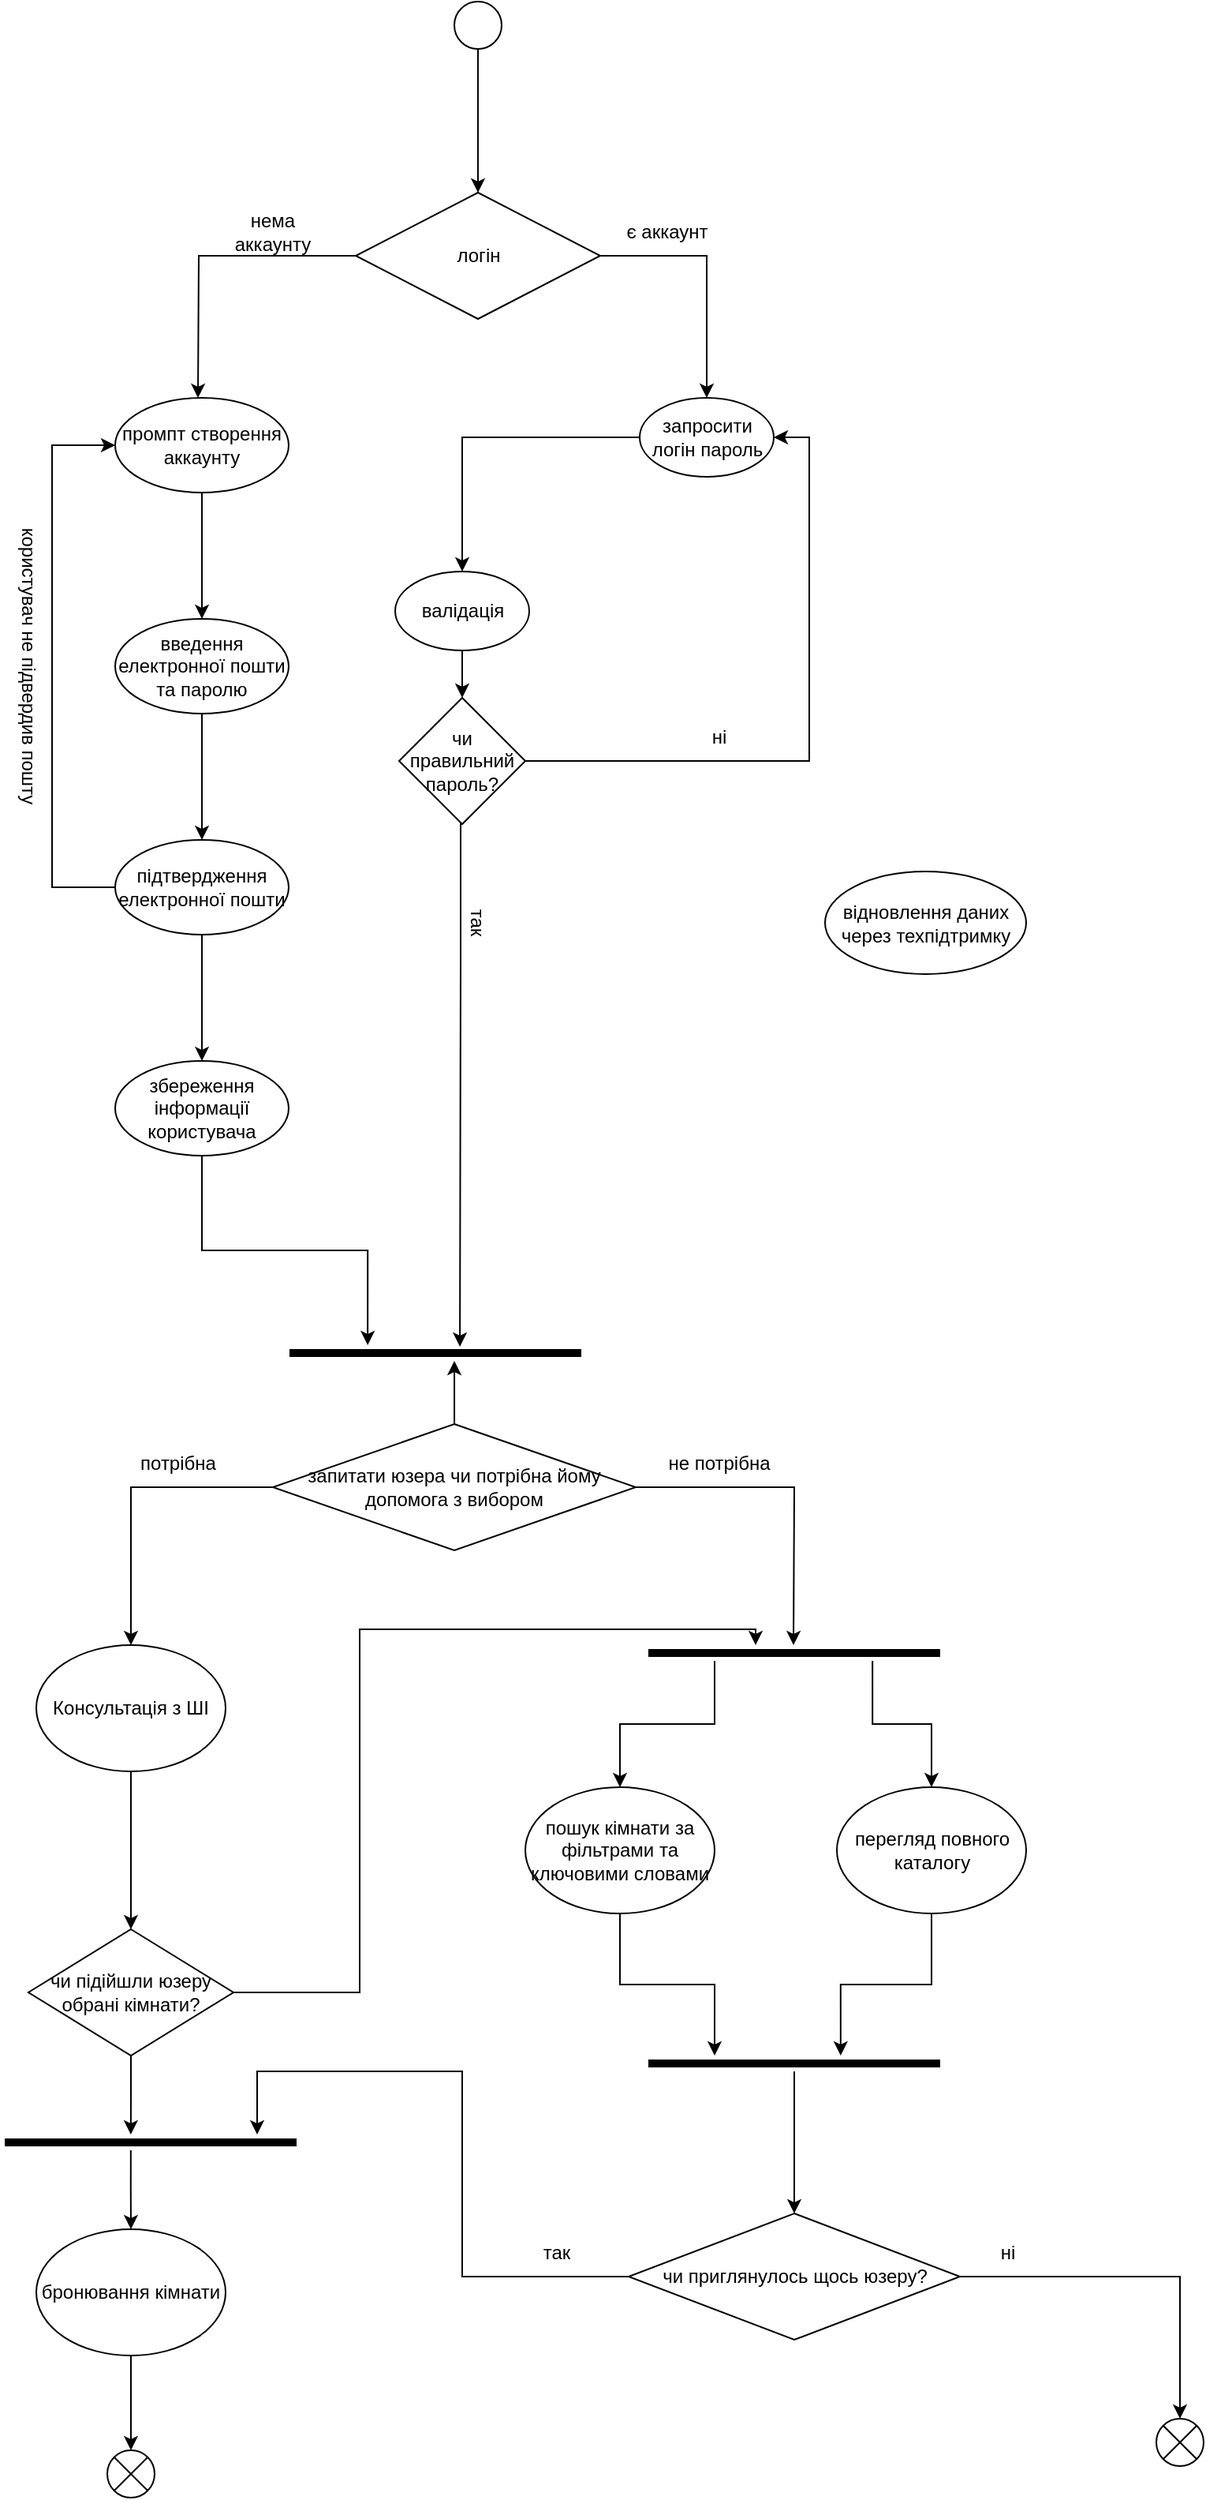 <mxfile version="24.2.3" type="github">
  <diagram name="Page-1" id="9YniTifWULeJlWc_xpeG">
    <mxGraphModel dx="819" dy="1551" grid="1" gridSize="10" guides="1" tooltips="1" connect="1" arrows="1" fold="1" page="1" pageScale="1" pageWidth="850" pageHeight="1100" math="0" shadow="0">
      <root>
        <mxCell id="0" />
        <mxCell id="1" parent="0" />
        <mxCell id="pZVimZKpDkj4bbfCRo-m-1" value="" style="ellipse;" vertex="1" parent="1">
          <mxGeometry x="445" y="-301" width="30" height="30" as="geometry" />
        </mxCell>
        <mxCell id="pZVimZKpDkj4bbfCRo-m-15" value="" style="line;strokeWidth=5;rotatable=0;dashed=0;labelPosition=right;align=left;verticalAlign=middle;spacingTop=0;spacingLeft=6;points=[];portConstraint=eastwest;" vertex="1" parent="1">
          <mxGeometry x="340.5" y="550" width="185" height="10" as="geometry" />
        </mxCell>
        <mxCell id="pZVimZKpDkj4bbfCRo-m-67" value="" style="edgeStyle=orthogonalEdgeStyle;rounded=0;orthogonalLoop=1;jettySize=auto;html=1;" edge="1" parent="1" source="pZVimZKpDkj4bbfCRo-m-41" target="pZVimZKpDkj4bbfCRo-m-66">
          <mxGeometry relative="1" as="geometry" />
        </mxCell>
        <mxCell id="pZVimZKpDkj4bbfCRo-m-41" value="запросити логін пароль" style="ellipse;whiteSpace=wrap;html=1;" vertex="1" parent="1">
          <mxGeometry x="562.5" y="-50" width="85" height="50" as="geometry" />
        </mxCell>
        <mxCell id="pZVimZKpDkj4bbfCRo-m-44" value="відновлення даних через техпідтримку" style="ellipse;whiteSpace=wrap;html=1;" vertex="1" parent="1">
          <mxGeometry x="680" y="250" width="127.5" height="65" as="geometry" />
        </mxCell>
        <mxCell id="pZVimZKpDkj4bbfCRo-m-51" style="edgeStyle=orthogonalEdgeStyle;rounded=0;orthogonalLoop=1;jettySize=auto;html=1;entryX=0.5;entryY=0.1;entryDx=0;entryDy=0;entryPerimeter=0;" edge="1" parent="1" source="pZVimZKpDkj4bbfCRo-m-1">
          <mxGeometry relative="1" as="geometry">
            <mxPoint x="460" y="-180" as="targetPoint" />
          </mxGeometry>
        </mxCell>
        <mxCell id="pZVimZKpDkj4bbfCRo-m-63" style="edgeStyle=orthogonalEdgeStyle;rounded=0;orthogonalLoop=1;jettySize=auto;html=1;entryX=0.5;entryY=0;entryDx=0;entryDy=0;" edge="1" parent="1" source="pZVimZKpDkj4bbfCRo-m-62">
          <mxGeometry relative="1" as="geometry">
            <mxPoint x="282.5" y="-50" as="targetPoint" />
          </mxGeometry>
        </mxCell>
        <mxCell id="pZVimZKpDkj4bbfCRo-m-64" style="edgeStyle=orthogonalEdgeStyle;rounded=0;orthogonalLoop=1;jettySize=auto;html=1;entryX=0.5;entryY=0;entryDx=0;entryDy=0;" edge="1" parent="1" source="pZVimZKpDkj4bbfCRo-m-62" target="pZVimZKpDkj4bbfCRo-m-41">
          <mxGeometry relative="1" as="geometry" />
        </mxCell>
        <mxCell id="pZVimZKpDkj4bbfCRo-m-62" value="логін" style="rhombus;whiteSpace=wrap;html=1;" vertex="1" parent="1">
          <mxGeometry x="382.5" y="-180" width="155" height="80" as="geometry" />
        </mxCell>
        <mxCell id="pZVimZKpDkj4bbfCRo-m-69" value="" style="edgeStyle=orthogonalEdgeStyle;rounded=0;orthogonalLoop=1;jettySize=auto;html=1;" edge="1" parent="1" source="pZVimZKpDkj4bbfCRo-m-66" target="pZVimZKpDkj4bbfCRo-m-68">
          <mxGeometry relative="1" as="geometry" />
        </mxCell>
        <mxCell id="pZVimZKpDkj4bbfCRo-m-66" value="валідація" style="ellipse;whiteSpace=wrap;html=1;" vertex="1" parent="1">
          <mxGeometry x="407.5" y="60" width="85" height="50" as="geometry" />
        </mxCell>
        <mxCell id="pZVimZKpDkj4bbfCRo-m-71" style="edgeStyle=orthogonalEdgeStyle;rounded=0;orthogonalLoop=1;jettySize=auto;html=1;entryX=1;entryY=0.5;entryDx=0;entryDy=0;" edge="1" parent="1" source="pZVimZKpDkj4bbfCRo-m-68" target="pZVimZKpDkj4bbfCRo-m-41">
          <mxGeometry relative="1" as="geometry">
            <mxPoint x="750" y="-20" as="targetPoint" />
            <Array as="points">
              <mxPoint x="670" y="180" />
              <mxPoint x="670" y="-25" />
            </Array>
          </mxGeometry>
        </mxCell>
        <mxCell id="pZVimZKpDkj4bbfCRo-m-68" value="чи правильний пароль?" style="rhombus;whiteSpace=wrap;html=1;" vertex="1" parent="1">
          <mxGeometry x="410" y="140" width="80" height="80" as="geometry" />
        </mxCell>
        <mxCell id="pZVimZKpDkj4bbfCRo-m-70" style="edgeStyle=orthogonalEdgeStyle;rounded=0;orthogonalLoop=1;jettySize=auto;html=1;entryX=0.584;entryY=0.1;entryDx=0;entryDy=0;entryPerimeter=0;" edge="1" parent="1" source="pZVimZKpDkj4bbfCRo-m-68" target="pZVimZKpDkj4bbfCRo-m-15">
          <mxGeometry relative="1" as="geometry">
            <Array as="points">
              <mxPoint x="449" y="310" />
              <mxPoint x="449" y="310" />
            </Array>
          </mxGeometry>
        </mxCell>
        <mxCell id="pZVimZKpDkj4bbfCRo-m-72" value="ні" style="text;html=1;align=center;verticalAlign=middle;whiteSpace=wrap;rounded=0;" vertex="1" parent="1">
          <mxGeometry x="582.5" y="150" width="60" height="30" as="geometry" />
        </mxCell>
        <mxCell id="pZVimZKpDkj4bbfCRo-m-73" value="так" style="text;html=1;align=center;verticalAlign=middle;whiteSpace=wrap;rounded=0;rotation=90;" vertex="1" parent="1">
          <mxGeometry x="430" y="267.5" width="60" height="30" as="geometry" />
        </mxCell>
        <mxCell id="pZVimZKpDkj4bbfCRo-m-74" value="є аккаунт" style="text;html=1;align=center;verticalAlign=middle;whiteSpace=wrap;rounded=0;" vertex="1" parent="1">
          <mxGeometry x="550" y="-170" width="60" height="30" as="geometry" />
        </mxCell>
        <mxCell id="pZVimZKpDkj4bbfCRo-m-75" value="нема аккаунту" style="text;html=1;align=center;verticalAlign=middle;whiteSpace=wrap;rounded=0;" vertex="1" parent="1">
          <mxGeometry x="300" y="-170" width="60" height="30" as="geometry" />
        </mxCell>
        <mxCell id="pZVimZKpDkj4bbfCRo-m-78" value="" style="edgeStyle=orthogonalEdgeStyle;rounded=0;orthogonalLoop=1;jettySize=auto;html=1;" edge="1" parent="1" source="pZVimZKpDkj4bbfCRo-m-76" target="pZVimZKpDkj4bbfCRo-m-77">
          <mxGeometry relative="1" as="geometry" />
        </mxCell>
        <mxCell id="pZVimZKpDkj4bbfCRo-m-76" value="промпт створення аккаунту" style="ellipse;whiteSpace=wrap;html=1;" vertex="1" parent="1">
          <mxGeometry x="230" y="-50" width="110" height="60" as="geometry" />
        </mxCell>
        <mxCell id="pZVimZKpDkj4bbfCRo-m-80" value="" style="edgeStyle=orthogonalEdgeStyle;rounded=0;orthogonalLoop=1;jettySize=auto;html=1;" edge="1" parent="1" source="pZVimZKpDkj4bbfCRo-m-77" target="pZVimZKpDkj4bbfCRo-m-79">
          <mxGeometry relative="1" as="geometry" />
        </mxCell>
        <mxCell id="pZVimZKpDkj4bbfCRo-m-77" value="введення електронної пошти та паролю" style="ellipse;whiteSpace=wrap;html=1;" vertex="1" parent="1">
          <mxGeometry x="230" y="90" width="110" height="60" as="geometry" />
        </mxCell>
        <mxCell id="pZVimZKpDkj4bbfCRo-m-82" style="edgeStyle=orthogonalEdgeStyle;rounded=0;orthogonalLoop=1;jettySize=auto;html=1;entryX=0;entryY=0.5;entryDx=0;entryDy=0;" edge="1" parent="1" source="pZVimZKpDkj4bbfCRo-m-79" target="pZVimZKpDkj4bbfCRo-m-76">
          <mxGeometry relative="1" as="geometry">
            <Array as="points">
              <mxPoint x="190" y="260" />
              <mxPoint x="190" y="-20" />
            </Array>
          </mxGeometry>
        </mxCell>
        <mxCell id="pZVimZKpDkj4bbfCRo-m-90" value="" style="edgeStyle=orthogonalEdgeStyle;rounded=0;orthogonalLoop=1;jettySize=auto;html=1;" edge="1" parent="1" source="pZVimZKpDkj4bbfCRo-m-79" target="pZVimZKpDkj4bbfCRo-m-89">
          <mxGeometry relative="1" as="geometry" />
        </mxCell>
        <mxCell id="pZVimZKpDkj4bbfCRo-m-79" value="підтвердження електронної пошти" style="ellipse;whiteSpace=wrap;html=1;" vertex="1" parent="1">
          <mxGeometry x="230" y="230" width="110" height="60" as="geometry" />
        </mxCell>
        <mxCell id="pZVimZKpDkj4bbfCRo-m-83" value="користувач не підвердив пошту" style="text;html=1;align=center;verticalAlign=middle;whiteSpace=wrap;rounded=0;rotation=90;" vertex="1" parent="1">
          <mxGeometry x="80" y="105" width="190" height="30" as="geometry" />
        </mxCell>
        <mxCell id="pZVimZKpDkj4bbfCRo-m-89" value="збереження інформації користувача" style="ellipse;whiteSpace=wrap;html=1;" vertex="1" parent="1">
          <mxGeometry x="230" y="370" width="110" height="60" as="geometry" />
        </mxCell>
        <mxCell id="pZVimZKpDkj4bbfCRo-m-91" style="edgeStyle=orthogonalEdgeStyle;rounded=0;orthogonalLoop=1;jettySize=auto;html=1;entryX=0.268;entryY=0;entryDx=0;entryDy=0;entryPerimeter=0;" edge="1" parent="1" source="pZVimZKpDkj4bbfCRo-m-89" target="pZVimZKpDkj4bbfCRo-m-15">
          <mxGeometry relative="1" as="geometry" />
        </mxCell>
        <mxCell id="pZVimZKpDkj4bbfCRo-m-96" style="edgeStyle=orthogonalEdgeStyle;rounded=0;orthogonalLoop=1;jettySize=auto;html=1;entryX=0.5;entryY=0;entryDx=0;entryDy=0;" edge="1" parent="1" source="pZVimZKpDkj4bbfCRo-m-93">
          <mxGeometry relative="1" as="geometry">
            <mxPoint x="660" y="740" as="targetPoint" />
          </mxGeometry>
        </mxCell>
        <mxCell id="pZVimZKpDkj4bbfCRo-m-99" style="edgeStyle=orthogonalEdgeStyle;rounded=0;orthogonalLoop=1;jettySize=auto;html=1;entryX=0.5;entryY=0;entryDx=0;entryDy=0;" edge="1" parent="1" source="pZVimZKpDkj4bbfCRo-m-93" target="pZVimZKpDkj4bbfCRo-m-98">
          <mxGeometry relative="1" as="geometry" />
        </mxCell>
        <mxCell id="pZVimZKpDkj4bbfCRo-m-93" value="запитати юзера чи потрібна йому допомога з вибором " style="rhombus;whiteSpace=wrap;html=1;" vertex="1" parent="1">
          <mxGeometry x="330" y="600" width="230" height="80" as="geometry" />
        </mxCell>
        <mxCell id="pZVimZKpDkj4bbfCRo-m-94" style="edgeStyle=orthogonalEdgeStyle;rounded=0;orthogonalLoop=1;jettySize=auto;html=1;entryX=0.565;entryY=1;entryDx=0;entryDy=0;entryPerimeter=0;" edge="1" parent="1" source="pZVimZKpDkj4bbfCRo-m-93" target="pZVimZKpDkj4bbfCRo-m-15">
          <mxGeometry relative="1" as="geometry" />
        </mxCell>
        <mxCell id="pZVimZKpDkj4bbfCRo-m-107" style="edgeStyle=orthogonalEdgeStyle;rounded=0;orthogonalLoop=1;jettySize=auto;html=1;" edge="1" parent="1" source="pZVimZKpDkj4bbfCRo-m-98">
          <mxGeometry relative="1" as="geometry">
            <mxPoint x="240" y="920" as="targetPoint" />
          </mxGeometry>
        </mxCell>
        <mxCell id="pZVimZKpDkj4bbfCRo-m-98" value="Консультація з ШІ" style="ellipse;whiteSpace=wrap;html=1;" vertex="1" parent="1">
          <mxGeometry x="180" y="740" width="120" height="80" as="geometry" />
        </mxCell>
        <mxCell id="pZVimZKpDkj4bbfCRo-m-100" value="потрібна" style="text;html=1;align=center;verticalAlign=middle;whiteSpace=wrap;rounded=0;" vertex="1" parent="1">
          <mxGeometry x="240" y="610" width="60" height="30" as="geometry" />
        </mxCell>
        <mxCell id="pZVimZKpDkj4bbfCRo-m-101" value="не потрібна" style="text;html=1;align=center;verticalAlign=middle;whiteSpace=wrap;rounded=0;" vertex="1" parent="1">
          <mxGeometry x="573" y="610" width="80" height="30" as="geometry" />
        </mxCell>
        <mxCell id="pZVimZKpDkj4bbfCRo-m-102" value="" style="line;strokeWidth=5;rotatable=0;dashed=0;labelPosition=right;align=left;verticalAlign=middle;spacingTop=0;spacingLeft=6;points=[];portConstraint=eastwest;" vertex="1" parent="1">
          <mxGeometry x="568" y="740" width="185" height="10" as="geometry" />
        </mxCell>
        <mxCell id="pZVimZKpDkj4bbfCRo-m-103" value="пошук кімнати за фільтрами та ключовими словами" style="ellipse;whiteSpace=wrap;html=1;" vertex="1" parent="1">
          <mxGeometry x="490" y="830" width="120" height="80" as="geometry" />
        </mxCell>
        <mxCell id="pZVimZKpDkj4bbfCRo-m-104" value="перегляд повного каталогу" style="ellipse;whiteSpace=wrap;html=1;" vertex="1" parent="1">
          <mxGeometry x="687.5" y="830" width="120" height="80" as="geometry" />
        </mxCell>
        <mxCell id="pZVimZKpDkj4bbfCRo-m-105" style="edgeStyle=orthogonalEdgeStyle;rounded=0;orthogonalLoop=1;jettySize=auto;html=1;exitX=0.768;exitY=1;exitDx=0;exitDy=0;exitPerimeter=0;" edge="1" parent="1" source="pZVimZKpDkj4bbfCRo-m-102" target="pZVimZKpDkj4bbfCRo-m-104">
          <mxGeometry relative="1" as="geometry" />
        </mxCell>
        <mxCell id="pZVimZKpDkj4bbfCRo-m-106" style="edgeStyle=orthogonalEdgeStyle;rounded=0;orthogonalLoop=1;jettySize=auto;html=1;exitX=0.227;exitY=1;exitDx=0;exitDy=0;exitPerimeter=0;" edge="1" parent="1" source="pZVimZKpDkj4bbfCRo-m-102" target="pZVimZKpDkj4bbfCRo-m-103">
          <mxGeometry relative="1" as="geometry" />
        </mxCell>
        <mxCell id="pZVimZKpDkj4bbfCRo-m-129" style="edgeStyle=orthogonalEdgeStyle;rounded=0;orthogonalLoop=1;jettySize=auto;html=1;" edge="1" parent="1">
          <mxGeometry relative="1" as="geometry">
            <mxPoint x="636" y="740" as="targetPoint" />
            <mxPoint x="280" y="960" as="sourcePoint" />
            <Array as="points">
              <mxPoint x="385" y="960" />
              <mxPoint x="385" y="730" />
              <mxPoint x="636" y="730" />
            </Array>
          </mxGeometry>
        </mxCell>
        <mxCell id="pZVimZKpDkj4bbfCRo-m-108" value="чи підійшли юзеру обрані кімнати?" style="rhombus;whiteSpace=wrap;html=1;" vertex="1" parent="1">
          <mxGeometry x="175" y="920" width="130" height="80" as="geometry" />
        </mxCell>
        <mxCell id="pZVimZKpDkj4bbfCRo-m-113" style="edgeStyle=orthogonalEdgeStyle;rounded=0;orthogonalLoop=1;jettySize=auto;html=1;" edge="1" parent="1" source="pZVimZKpDkj4bbfCRo-m-112">
          <mxGeometry relative="1" as="geometry">
            <mxPoint x="240" y="1250" as="targetPoint" />
          </mxGeometry>
        </mxCell>
        <mxCell id="pZVimZKpDkj4bbfCRo-m-112" value="бронювання кімнати" style="ellipse;whiteSpace=wrap;html=1;" vertex="1" parent="1">
          <mxGeometry x="180" y="1110" width="120" height="80" as="geometry" />
        </mxCell>
        <mxCell id="pZVimZKpDkj4bbfCRo-m-114" value="" style="shape=sumEllipse;perimeter=ellipsePerimeter;html=1;backgroundOutline=1;" vertex="1" parent="1">
          <mxGeometry x="225" y="1250" width="30" height="30" as="geometry" />
        </mxCell>
        <mxCell id="pZVimZKpDkj4bbfCRo-m-115" value="" style="line;strokeWidth=5;rotatable=0;dashed=0;labelPosition=right;align=left;verticalAlign=middle;spacingTop=0;spacingLeft=6;points=[];portConstraint=eastwest;" vertex="1" parent="1">
          <mxGeometry x="568" y="1000" width="185" height="10" as="geometry" />
        </mxCell>
        <mxCell id="pZVimZKpDkj4bbfCRo-m-116" style="edgeStyle=orthogonalEdgeStyle;rounded=0;orthogonalLoop=1;jettySize=auto;html=1;entryX=0.227;entryY=0;entryDx=0;entryDy=0;entryPerimeter=0;" edge="1" parent="1" source="pZVimZKpDkj4bbfCRo-m-103" target="pZVimZKpDkj4bbfCRo-m-115">
          <mxGeometry relative="1" as="geometry" />
        </mxCell>
        <mxCell id="pZVimZKpDkj4bbfCRo-m-117" style="edgeStyle=orthogonalEdgeStyle;rounded=0;orthogonalLoop=1;jettySize=auto;html=1;entryX=0.659;entryY=0;entryDx=0;entryDy=0;entryPerimeter=0;" edge="1" parent="1" source="pZVimZKpDkj4bbfCRo-m-104" target="pZVimZKpDkj4bbfCRo-m-115">
          <mxGeometry relative="1" as="geometry" />
        </mxCell>
        <mxCell id="pZVimZKpDkj4bbfCRo-m-123" style="edgeStyle=orthogonalEdgeStyle;rounded=0;orthogonalLoop=1;jettySize=auto;html=1;entryX=0.5;entryY=0;entryDx=0;entryDy=0;" edge="1" parent="1" source="pZVimZKpDkj4bbfCRo-m-119" target="pZVimZKpDkj4bbfCRo-m-122">
          <mxGeometry relative="1" as="geometry" />
        </mxCell>
        <mxCell id="pZVimZKpDkj4bbfCRo-m-124" style="edgeStyle=orthogonalEdgeStyle;rounded=0;orthogonalLoop=1;jettySize=auto;html=1;exitX=0;exitY=0.5;exitDx=0;exitDy=0;" edge="1" parent="1" source="pZVimZKpDkj4bbfCRo-m-119" target="pZVimZKpDkj4bbfCRo-m-130">
          <mxGeometry relative="1" as="geometry">
            <mxPoint x="740.575" y="1054.739" as="sourcePoint" />
            <mxPoint x="345" y="1054.71" as="targetPoint" />
            <Array as="points">
              <mxPoint x="450" y="1140" />
              <mxPoint x="450" y="1010" />
              <mxPoint x="320" y="1010" />
            </Array>
          </mxGeometry>
        </mxCell>
        <mxCell id="pZVimZKpDkj4bbfCRo-m-119" value="чи приглянулось щось юзеру?" style="rhombus;whiteSpace=wrap;html=1;" vertex="1" parent="1">
          <mxGeometry x="555.5" y="1100" width="210" height="80" as="geometry" />
        </mxCell>
        <mxCell id="pZVimZKpDkj4bbfCRo-m-120" style="edgeStyle=orthogonalEdgeStyle;rounded=0;orthogonalLoop=1;jettySize=auto;html=1;exitX=0.5;exitY=1;exitDx=0;exitDy=0;exitPerimeter=0;" edge="1" parent="1" source="pZVimZKpDkj4bbfCRo-m-115" target="pZVimZKpDkj4bbfCRo-m-119">
          <mxGeometry relative="1" as="geometry" />
        </mxCell>
        <mxCell id="pZVimZKpDkj4bbfCRo-m-122" value="" style="shape=sumEllipse;perimeter=ellipsePerimeter;html=1;backgroundOutline=1;" vertex="1" parent="1">
          <mxGeometry x="890" y="1230" width="30" height="30" as="geometry" />
        </mxCell>
        <mxCell id="pZVimZKpDkj4bbfCRo-m-127" value="ні" style="text;html=1;align=center;verticalAlign=middle;whiteSpace=wrap;rounded=0;" vertex="1" parent="1">
          <mxGeometry x="765.5" y="1110" width="60" height="30" as="geometry" />
        </mxCell>
        <mxCell id="pZVimZKpDkj4bbfCRo-m-128" value="так" style="text;html=1;align=center;verticalAlign=middle;whiteSpace=wrap;rounded=0;" vertex="1" parent="1">
          <mxGeometry x="480" y="1110" width="60" height="30" as="geometry" />
        </mxCell>
        <mxCell id="pZVimZKpDkj4bbfCRo-m-130" value="" style="line;strokeWidth=5;rotatable=0;dashed=0;labelPosition=right;align=left;verticalAlign=middle;spacingTop=0;spacingLeft=6;points=[];portConstraint=eastwest;" vertex="1" parent="1">
          <mxGeometry x="160" y="1050" width="185" height="10" as="geometry" />
        </mxCell>
        <mxCell id="pZVimZKpDkj4bbfCRo-m-131" style="edgeStyle=orthogonalEdgeStyle;rounded=0;orthogonalLoop=1;jettySize=auto;html=1;entryX=0.432;entryY=0;entryDx=0;entryDy=0;entryPerimeter=0;" edge="1" parent="1" source="pZVimZKpDkj4bbfCRo-m-108" target="pZVimZKpDkj4bbfCRo-m-130">
          <mxGeometry relative="1" as="geometry" />
        </mxCell>
        <mxCell id="pZVimZKpDkj4bbfCRo-m-133" style="edgeStyle=orthogonalEdgeStyle;rounded=0;orthogonalLoop=1;jettySize=auto;html=1;exitX=0.432;exitY=1;exitDx=0;exitDy=0;exitPerimeter=0;" edge="1" parent="1" source="pZVimZKpDkj4bbfCRo-m-130" target="pZVimZKpDkj4bbfCRo-m-112">
          <mxGeometry relative="1" as="geometry" />
        </mxCell>
      </root>
    </mxGraphModel>
  </diagram>
</mxfile>

